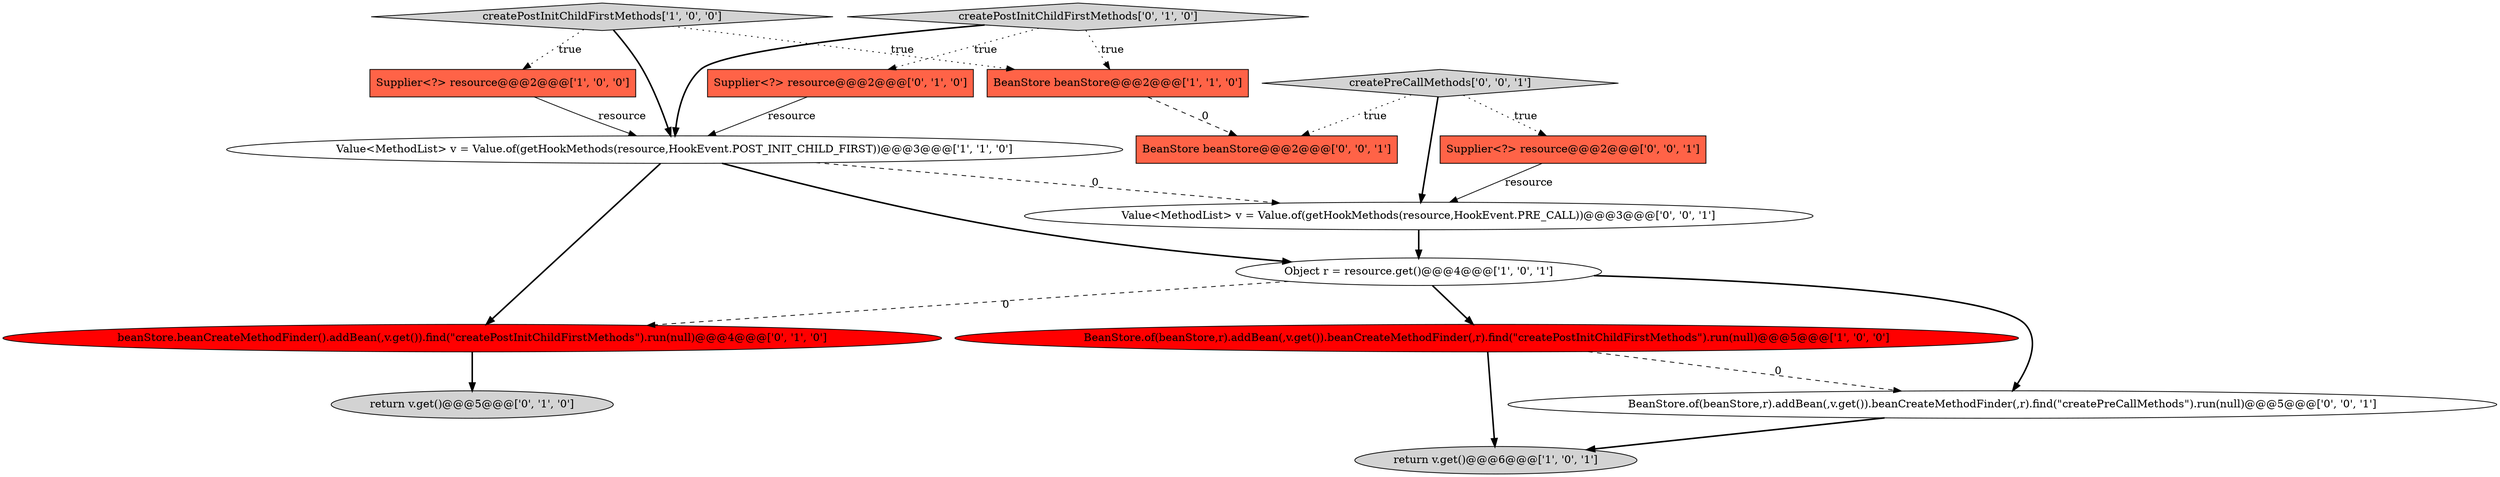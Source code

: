 digraph {
3 [style = filled, label = "BeanStore beanStore@@@2@@@['1', '1', '0']", fillcolor = tomato, shape = box image = "AAA0AAABBB1BBB"];
5 [style = filled, label = "BeanStore.of(beanStore,r).addBean(,v.get()).beanCreateMethodFinder(,r).find(\"createPostInitChildFirstMethods\").run(null)@@@5@@@['1', '0', '0']", fillcolor = red, shape = ellipse image = "AAA1AAABBB1BBB"];
11 [style = filled, label = "Supplier<?> resource@@@2@@@['0', '0', '1']", fillcolor = tomato, shape = box image = "AAA0AAABBB3BBB"];
13 [style = filled, label = "Value<MethodList> v = Value.of(getHookMethods(resource,HookEvent.PRE_CALL))@@@3@@@['0', '0', '1']", fillcolor = white, shape = ellipse image = "AAA0AAABBB3BBB"];
15 [style = filled, label = "BeanStore beanStore@@@2@@@['0', '0', '1']", fillcolor = tomato, shape = box image = "AAA0AAABBB3BBB"];
4 [style = filled, label = "createPostInitChildFirstMethods['1', '0', '0']", fillcolor = lightgray, shape = diamond image = "AAA0AAABBB1BBB"];
12 [style = filled, label = "createPreCallMethods['0', '0', '1']", fillcolor = lightgray, shape = diamond image = "AAA0AAABBB3BBB"];
10 [style = filled, label = "return v.get()@@@5@@@['0', '1', '0']", fillcolor = lightgray, shape = ellipse image = "AAA0AAABBB2BBB"];
8 [style = filled, label = "createPostInitChildFirstMethods['0', '1', '0']", fillcolor = lightgray, shape = diamond image = "AAA0AAABBB2BBB"];
1 [style = filled, label = "return v.get()@@@6@@@['1', '0', '1']", fillcolor = lightgray, shape = ellipse image = "AAA0AAABBB1BBB"];
14 [style = filled, label = "BeanStore.of(beanStore,r).addBean(,v.get()).beanCreateMethodFinder(,r).find(\"createPreCallMethods\").run(null)@@@5@@@['0', '0', '1']", fillcolor = white, shape = ellipse image = "AAA0AAABBB3BBB"];
7 [style = filled, label = "Supplier<?> resource@@@2@@@['0', '1', '0']", fillcolor = tomato, shape = box image = "AAA0AAABBB2BBB"];
9 [style = filled, label = "beanStore.beanCreateMethodFinder().addBean(,v.get()).find(\"createPostInitChildFirstMethods\").run(null)@@@4@@@['0', '1', '0']", fillcolor = red, shape = ellipse image = "AAA1AAABBB2BBB"];
6 [style = filled, label = "Value<MethodList> v = Value.of(getHookMethods(resource,HookEvent.POST_INIT_CHILD_FIRST))@@@3@@@['1', '1', '0']", fillcolor = white, shape = ellipse image = "AAA0AAABBB1BBB"];
2 [style = filled, label = "Supplier<?> resource@@@2@@@['1', '0', '0']", fillcolor = tomato, shape = box image = "AAA0AAABBB1BBB"];
0 [style = filled, label = "Object r = resource.get()@@@4@@@['1', '0', '1']", fillcolor = white, shape = ellipse image = "AAA0AAABBB1BBB"];
5->14 [style = dashed, label="0"];
2->6 [style = solid, label="resource"];
4->6 [style = bold, label=""];
12->15 [style = dotted, label="true"];
8->7 [style = dotted, label="true"];
8->6 [style = bold, label=""];
6->0 [style = bold, label=""];
9->10 [style = bold, label=""];
8->3 [style = dotted, label="true"];
14->1 [style = bold, label=""];
12->11 [style = dotted, label="true"];
12->13 [style = bold, label=""];
5->1 [style = bold, label=""];
0->14 [style = bold, label=""];
4->3 [style = dotted, label="true"];
6->13 [style = dashed, label="0"];
11->13 [style = solid, label="resource"];
7->6 [style = solid, label="resource"];
3->15 [style = dashed, label="0"];
0->9 [style = dashed, label="0"];
6->9 [style = bold, label=""];
4->2 [style = dotted, label="true"];
0->5 [style = bold, label=""];
13->0 [style = bold, label=""];
}
